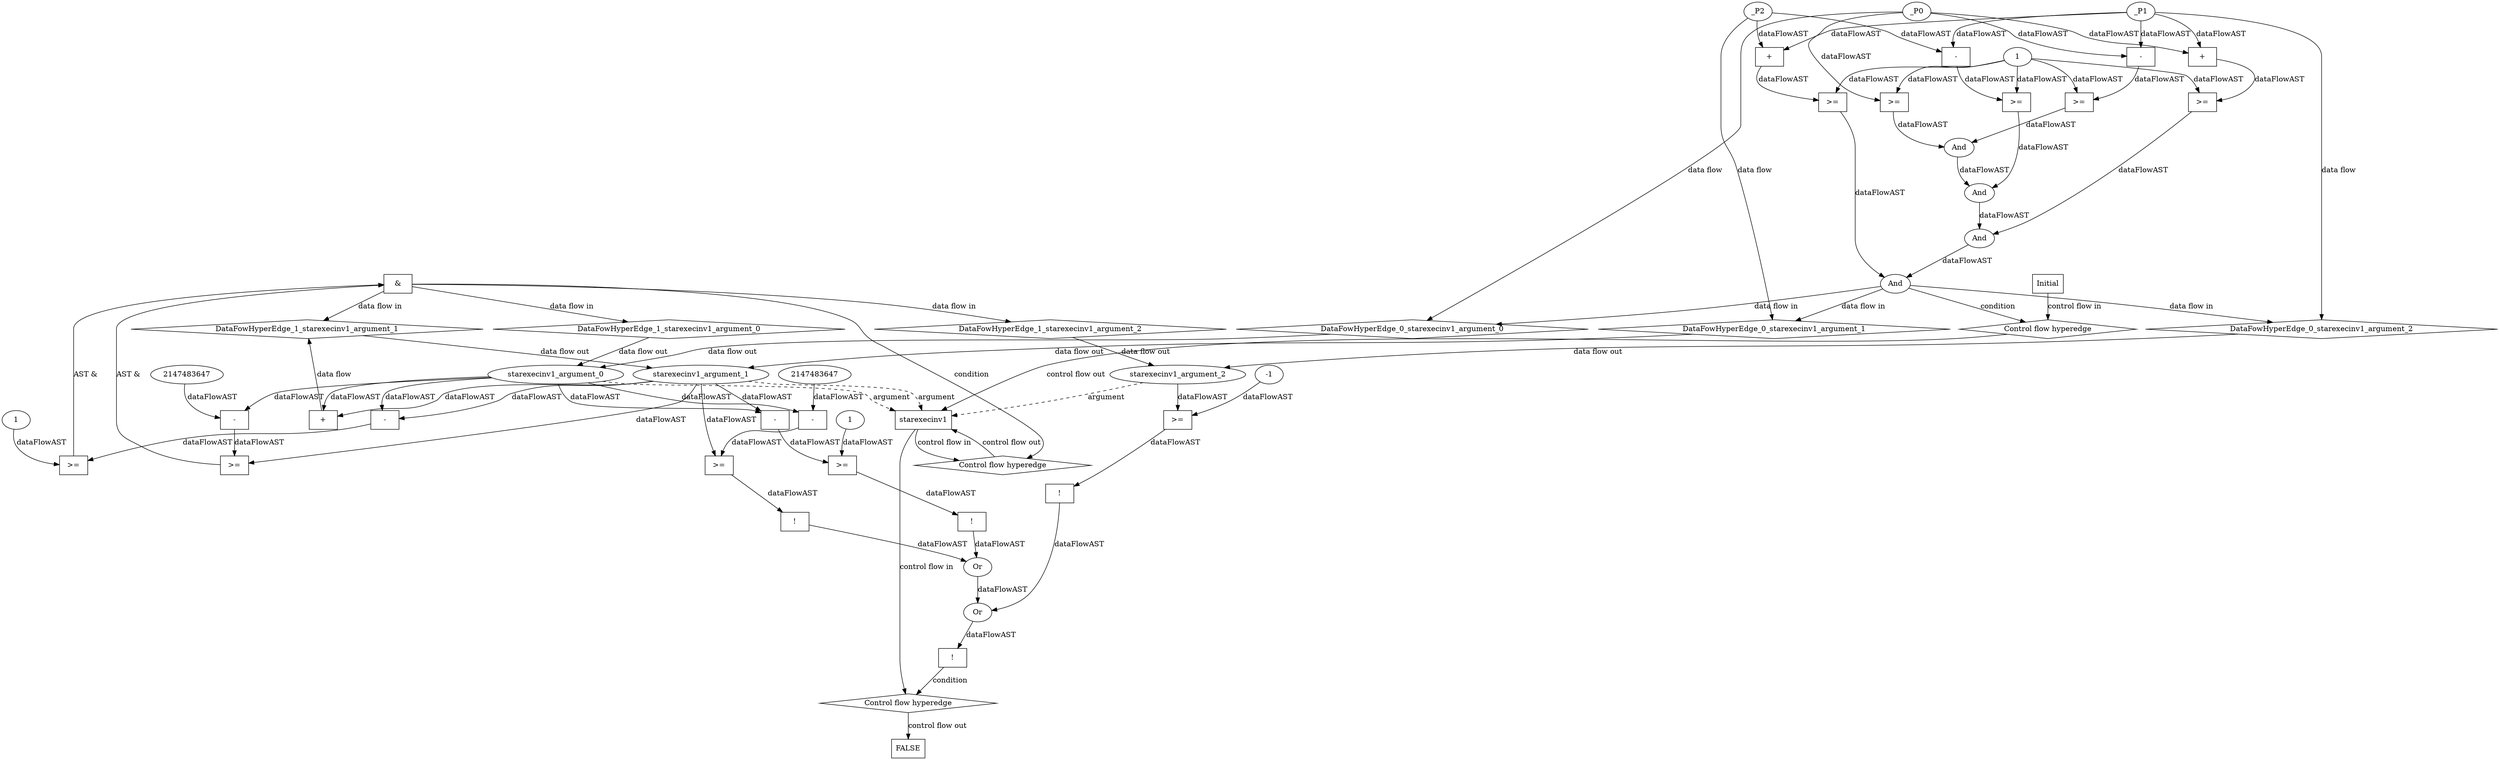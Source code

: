digraph dag {
"starexecinv1" [label="starexecinv1" nodeName="starexecinv1" class=cfn  shape="rect"];
FALSE [label="FALSE" nodeName=FALSE class=cfn  shape="rect"];
Initial [label="Initial" nodeName=Initial class=cfn  shape="rect"];
ControlFowHyperEdge_0 [label="Control flow hyperedge" nodeName=ControlFowHyperEdge_0 class=controlFlowHyperEdge shape="diamond"];
"Initial" -> ControlFowHyperEdge_0 [label="control flow in"]
ControlFowHyperEdge_0 -> "starexecinv1" [label="control flow out"]
ControlFowHyperEdge_1 [label="Control flow hyperedge" nodeName=ControlFowHyperEdge_1 class=controlFlowHyperEdge shape="diamond"];
"starexecinv1" -> ControlFowHyperEdge_1 [label="control flow in"]
ControlFowHyperEdge_1 -> "starexecinv1" [label="control flow out"]
ControlFowHyperEdge_2 [label="Control flow hyperedge" nodeName=ControlFowHyperEdge_2 class=controlFlowHyperEdge shape="diamond"];
"starexecinv1" -> ControlFowHyperEdge_2 [label="control flow in"]
ControlFowHyperEdge_2 -> "FALSE" [label="control flow out"]
"starexecinv1_argument_0" [label="starexecinv1_argument_0" nodeName=argument0 class=argument  head="starexecinv1" shape="oval"];
"starexecinv1_argument_0" -> "starexecinv1"[label="argument" style="dashed"]
"starexecinv1_argument_1" [label="starexecinv1_argument_1" nodeName=argument1 class=argument  head="starexecinv1" shape="oval"];
"starexecinv1_argument_1" -> "starexecinv1"[label="argument" style="dashed"]
"starexecinv1_argument_2" [label="starexecinv1_argument_2" nodeName=argument2 class=argument  head="starexecinv1" shape="oval"];
"starexecinv1_argument_2" -> "starexecinv1"[label="argument" style="dashed"]

"xxxstarexecinv1___Initial_0xxxguard_0_node_0" [label="And" nodeName="xxxstarexecinv1___Initial_0xxxguard_0_node_0" class=Operator ];
"xxxstarexecinv1___Initial_0xxxguard_0_node_1" [label="And" nodeName="xxxstarexecinv1___Initial_0xxxguard_0_node_1" class=Operator ];
"xxxstarexecinv1___Initial_0xxxguard_0_node_2" [label="And" nodeName="xxxstarexecinv1___Initial_0xxxguard_0_node_2" class=Operator ];
"xxxstarexecinv1___Initial_0xxxguard_0_node_3" [label="And" nodeName="xxxstarexecinv1___Initial_0xxxguard_0_node_3" class=Operator ];
"xxxstarexecinv1___Initial_0xxxguard_0_node_4" [label=">=" nodeName="xxxstarexecinv1___Initial_0xxxguard_0_node_4" class=Operator  shape="rect"];
"xxxstarexecinv1___Initial_0xxxguard_0_node_6" [label="1" nodeName="xxxstarexecinv1___Initial_0xxxguard_0_node_6" class=Literal ];
"xxxstarexecinv1___Initial_0xxxguard_0_node_7" [label=">=" nodeName="xxxstarexecinv1___Initial_0xxxguard_0_node_7" class=Operator  shape="rect"];
"xxxstarexecinv1___Initial_0xxxguard_0_node_8" [label="-" nodeName="xxxstarexecinv1___Initial_0xxxguard_0_node_8" class= Operator shape="rect"];
"xxxstarexecinv1___Initial_0xxxguard_0_node_12" [label=">=" nodeName="xxxstarexecinv1___Initial_0xxxguard_0_node_12" class=Operator  shape="rect"];
"xxxstarexecinv1___Initial_0xxxguard_0_node_13" [label="-" nodeName="xxxstarexecinv1___Initial_0xxxguard_0_node_13" class= Operator shape="rect"];
"xxxstarexecinv1___Initial_0xxxguard_0_node_17" [label=">=" nodeName="xxxstarexecinv1___Initial_0xxxguard_0_node_17" class=Operator  shape="rect"];
"xxxstarexecinv1___Initial_0xxxguard_0_node_18" [label="+" nodeName="xxxstarexecinv1___Initial_0xxxguard_0_node_18" class= Operator shape="rect"];
"xxxstarexecinv1___Initial_0xxxguard_0_node_22" [label=">=" nodeName="xxxstarexecinv1___Initial_0xxxguard_0_node_22" class=Operator  shape="rect"];
"xxxstarexecinv1___Initial_0xxxguard_0_node_23" [label="+" nodeName="xxxstarexecinv1___Initial_0xxxguard_0_node_23" class= Operator shape="rect"];
"xxxstarexecinv1___Initial_0xxxguard_0_node_1" -> "xxxstarexecinv1___Initial_0xxxguard_0_node_0"[label="dataFlowAST"]
"xxxstarexecinv1___Initial_0xxxguard_0_node_22" -> "xxxstarexecinv1___Initial_0xxxguard_0_node_0"[label="dataFlowAST"]
"xxxstarexecinv1___Initial_0xxxguard_0_node_2" -> "xxxstarexecinv1___Initial_0xxxguard_0_node_1"[label="dataFlowAST"]
"xxxstarexecinv1___Initial_0xxxguard_0_node_17" -> "xxxstarexecinv1___Initial_0xxxguard_0_node_1"[label="dataFlowAST"]
"xxxstarexecinv1___Initial_0xxxguard_0_node_3" -> "xxxstarexecinv1___Initial_0xxxguard_0_node_2"[label="dataFlowAST"]
"xxxstarexecinv1___Initial_0xxxguard_0_node_12" -> "xxxstarexecinv1___Initial_0xxxguard_0_node_2"[label="dataFlowAST"]
"xxxstarexecinv1___Initial_0xxxguard_0_node_4" -> "xxxstarexecinv1___Initial_0xxxguard_0_node_3"[label="dataFlowAST"]
"xxxstarexecinv1___Initial_0xxxguard_0_node_7" -> "xxxstarexecinv1___Initial_0xxxguard_0_node_3"[label="dataFlowAST"]
"xxxstarexecinv1___Initial_0xxxdataFlow_0_node_0" -> "xxxstarexecinv1___Initial_0xxxguard_0_node_4"[label="dataFlowAST"]
"xxxstarexecinv1___Initial_0xxxguard_0_node_6" -> "xxxstarexecinv1___Initial_0xxxguard_0_node_4"[label="dataFlowAST"]
"xxxstarexecinv1___Initial_0xxxguard_0_node_8" -> "xxxstarexecinv1___Initial_0xxxguard_0_node_7"[label="dataFlowAST"]
"xxxstarexecinv1___Initial_0xxxguard_0_node_6" -> "xxxstarexecinv1___Initial_0xxxguard_0_node_7"[label="dataFlowAST"]
"xxxstarexecinv1___Initial_0xxxdataFlow2_node_0" -> "xxxstarexecinv1___Initial_0xxxguard_0_node_8"[label="dataFlowAST"]
"xxxstarexecinv1___Initial_0xxxdataFlow_0_node_0" -> "xxxstarexecinv1___Initial_0xxxguard_0_node_8"[label="dataFlowAST"]
"xxxstarexecinv1___Initial_0xxxguard_0_node_13" -> "xxxstarexecinv1___Initial_0xxxguard_0_node_12"[label="dataFlowAST"]
"xxxstarexecinv1___Initial_0xxxguard_0_node_6" -> "xxxstarexecinv1___Initial_0xxxguard_0_node_12"[label="dataFlowAST"]
"xxxstarexecinv1___Initial_0xxxdataFlow2_node_0" -> "xxxstarexecinv1___Initial_0xxxguard_0_node_13"[label="dataFlowAST"]
"xxxstarexecinv1___Initial_0xxxdataFlow1_node_0" -> "xxxstarexecinv1___Initial_0xxxguard_0_node_13"[label="dataFlowAST"]
"xxxstarexecinv1___Initial_0xxxguard_0_node_18" -> "xxxstarexecinv1___Initial_0xxxguard_0_node_17"[label="dataFlowAST"]
"xxxstarexecinv1___Initial_0xxxguard_0_node_6" -> "xxxstarexecinv1___Initial_0xxxguard_0_node_17"[label="dataFlowAST"]
"xxxstarexecinv1___Initial_0xxxdataFlow2_node_0" -> "xxxstarexecinv1___Initial_0xxxguard_0_node_18"[label="dataFlowAST"]
"xxxstarexecinv1___Initial_0xxxdataFlow_0_node_0" -> "xxxstarexecinv1___Initial_0xxxguard_0_node_18"[label="dataFlowAST"]
"xxxstarexecinv1___Initial_0xxxguard_0_node_23" -> "xxxstarexecinv1___Initial_0xxxguard_0_node_22"[label="dataFlowAST"]
"xxxstarexecinv1___Initial_0xxxguard_0_node_6" -> "xxxstarexecinv1___Initial_0xxxguard_0_node_22"[label="dataFlowAST"]
"xxxstarexecinv1___Initial_0xxxdataFlow2_node_0" -> "xxxstarexecinv1___Initial_0xxxguard_0_node_23"[label="dataFlowAST"]
"xxxstarexecinv1___Initial_0xxxdataFlow1_node_0" -> "xxxstarexecinv1___Initial_0xxxguard_0_node_23"[label="dataFlowAST"]

"xxxstarexecinv1___Initial_0xxxguard_0_node_0" -> "ControlFowHyperEdge_0" [label="condition"];
"xxxstarexecinv1___Initial_0xxxdataFlow_0_node_0" [label="_P0" nodeName="xxxstarexecinv1___Initial_0xxxdataFlow_0_node_0" class=Constant ];

"xxxstarexecinv1___Initial_0xxxdataFlow_0_node_0" -> "DataFowHyperEdge_0_starexecinv1_argument_0" [label="data flow"];
"xxxstarexecinv1___Initial_0xxxdataFlow1_node_0" [label="_P2" nodeName="xxxstarexecinv1___Initial_0xxxdataFlow1_node_0" class=Constant ];

"xxxstarexecinv1___Initial_0xxxdataFlow1_node_0" -> "DataFowHyperEdge_0_starexecinv1_argument_1" [label="data flow"];
"xxxstarexecinv1___Initial_0xxxdataFlow2_node_0" [label="_P1" nodeName="xxxstarexecinv1___Initial_0xxxdataFlow2_node_0" class=Constant ];

"xxxstarexecinv1___Initial_0xxxdataFlow2_node_0" -> "DataFowHyperEdge_0_starexecinv1_argument_2" [label="data flow"];
"xxxstarexecinv1___starexecinv1_1xxx_and" [label="&" nodeName="xxxstarexecinv1___starexecinv1_1xxx_and" class=Operator shape="rect"];
"xxxstarexecinv1___starexecinv1_1xxxguard_0_node_0" [label=">=" nodeName="xxxstarexecinv1___starexecinv1_1xxxguard_0_node_0" class=Operator  shape="rect"];
"xxxstarexecinv1___starexecinv1_1xxxguard_0_node_1" [label="-" nodeName="xxxstarexecinv1___starexecinv1_1xxxguard_0_node_1" class= Operator shape="rect"];
"xxxstarexecinv1___starexecinv1_1xxxguard_0_node_4" [label="1" nodeName="xxxstarexecinv1___starexecinv1_1xxxguard_0_node_4" class=Literal ];
"xxxstarexecinv1___starexecinv1_1xxxguard_0_node_1" -> "xxxstarexecinv1___starexecinv1_1xxxguard_0_node_0"[label="dataFlowAST"]
"xxxstarexecinv1___starexecinv1_1xxxguard_0_node_4" -> "xxxstarexecinv1___starexecinv1_1xxxguard_0_node_0"[label="dataFlowAST"]
"starexecinv1_argument_0" -> "xxxstarexecinv1___starexecinv1_1xxxguard_0_node_1"[label="dataFlowAST"]
"starexecinv1_argument_1" -> "xxxstarexecinv1___starexecinv1_1xxxguard_0_node_1"[label="dataFlowAST"]

"xxxstarexecinv1___starexecinv1_1xxxguard_0_node_0" -> "xxxstarexecinv1___starexecinv1_1xxx_and" [label="AST &"];
"xxxstarexecinv1___starexecinv1_1xxxguard1_node_0" [label=">=" nodeName="xxxstarexecinv1___starexecinv1_1xxxguard1_node_0" class=Operator  shape="rect"];
"xxxstarexecinv1___starexecinv1_1xxxguard1_node_2" [label="-" nodeName="xxxstarexecinv1___starexecinv1_1xxxguard1_node_2" class= Operator shape="rect"];
"xxxstarexecinv1___starexecinv1_1xxxguard1_node_3" [label="2147483647" nodeName="xxxstarexecinv1___starexecinv1_1xxxguard1_node_3" class=Literal ];
"starexecinv1_argument_1" -> "xxxstarexecinv1___starexecinv1_1xxxguard1_node_0"[label="dataFlowAST"]
"xxxstarexecinv1___starexecinv1_1xxxguard1_node_2" -> "xxxstarexecinv1___starexecinv1_1xxxguard1_node_0"[label="dataFlowAST"]
"xxxstarexecinv1___starexecinv1_1xxxguard1_node_3" -> "xxxstarexecinv1___starexecinv1_1xxxguard1_node_2"[label="dataFlowAST"]
"starexecinv1_argument_0" -> "xxxstarexecinv1___starexecinv1_1xxxguard1_node_2"[label="dataFlowAST"]

"xxxstarexecinv1___starexecinv1_1xxxguard1_node_0" -> "xxxstarexecinv1___starexecinv1_1xxx_and" [label="AST &"];
"xxxstarexecinv1___starexecinv1_1xxx_and" -> "ControlFowHyperEdge_1" [label="condition"];
"xxxstarexecinv1___starexecinv1_1xxxdataFlow_0_node_0" [label="+" nodeName="xxxstarexecinv1___starexecinv1_1xxxdataFlow_0_node_0" class= Operator shape="rect"];
"starexecinv1_argument_1" -> "xxxstarexecinv1___starexecinv1_1xxxdataFlow_0_node_0"[label="dataFlowAST"]
"starexecinv1_argument_0" -> "xxxstarexecinv1___starexecinv1_1xxxdataFlow_0_node_0"[label="dataFlowAST"]

"xxxstarexecinv1___starexecinv1_1xxxdataFlow_0_node_0" -> "DataFowHyperEdge_1_starexecinv1_argument_1" [label="data flow"];
"xxxFALSE___starexecinv1_2xxxguard_0_node_0" [label="!" nodeName="xxxFALSE___starexecinv1_2xxxguard_0_node_0" class=Operator shape="rect"];
"xxxFALSE___starexecinv1_2xxxguard_0_node_1" [label="Or" nodeName="xxxFALSE___starexecinv1_2xxxguard_0_node_1" class=Operator ];
"xxxFALSE___starexecinv1_2xxxguard_0_node_2" [label="Or" nodeName="xxxFALSE___starexecinv1_2xxxguard_0_node_2" class=Operator ];
"xxxFALSE___starexecinv1_2xxxguard_0_node_3" [label="!" nodeName="xxxFALSE___starexecinv1_2xxxguard_0_node_3" class=Operator shape="rect"];
"xxxFALSE___starexecinv1_2xxxguard_0_node_4" [label=">=" nodeName="xxxFALSE___starexecinv1_2xxxguard_0_node_4" class=Operator  shape="rect"];
"xxxFALSE___starexecinv1_2xxxguard_0_node_5" [label="-" nodeName="xxxFALSE___starexecinv1_2xxxguard_0_node_5" class= Operator shape="rect"];
"xxxFALSE___starexecinv1_2xxxguard_0_node_8" [label="1" nodeName="xxxFALSE___starexecinv1_2xxxguard_0_node_8" class=Literal ];
"xxxFALSE___starexecinv1_2xxxguard_0_node_9" [label="!" nodeName="xxxFALSE___starexecinv1_2xxxguard_0_node_9" class=Operator shape="rect"];
"xxxFALSE___starexecinv1_2xxxguard_0_node_10" [label=">=" nodeName="xxxFALSE___starexecinv1_2xxxguard_0_node_10" class=Operator  shape="rect"];
"xxxFALSE___starexecinv1_2xxxguard_0_node_12" [label="-" nodeName="xxxFALSE___starexecinv1_2xxxguard_0_node_12" class= Operator shape="rect"];
"xxxFALSE___starexecinv1_2xxxguard_0_node_13" [label="2147483647" nodeName="xxxFALSE___starexecinv1_2xxxguard_0_node_13" class=Literal ];
"xxxFALSE___starexecinv1_2xxxguard_0_node_15" [label="!" nodeName="xxxFALSE___starexecinv1_2xxxguard_0_node_15" class=Operator shape="rect"];
"xxxFALSE___starexecinv1_2xxxguard_0_node_16" [label=">=" nodeName="xxxFALSE___starexecinv1_2xxxguard_0_node_16" class=Operator  shape="rect"];
"xxxFALSE___starexecinv1_2xxxguard_0_node_17" [label="-1" nodeName="xxxFALSE___starexecinv1_2xxxguard_0_node_17" class=Literal ];
"xxxFALSE___starexecinv1_2xxxguard_0_node_1" -> "xxxFALSE___starexecinv1_2xxxguard_0_node_0"[label="dataFlowAST"]
"xxxFALSE___starexecinv1_2xxxguard_0_node_2" -> "xxxFALSE___starexecinv1_2xxxguard_0_node_1"[label="dataFlowAST"]
"xxxFALSE___starexecinv1_2xxxguard_0_node_15" -> "xxxFALSE___starexecinv1_2xxxguard_0_node_1"[label="dataFlowAST"]
"xxxFALSE___starexecinv1_2xxxguard_0_node_3" -> "xxxFALSE___starexecinv1_2xxxguard_0_node_2"[label="dataFlowAST"]
"xxxFALSE___starexecinv1_2xxxguard_0_node_9" -> "xxxFALSE___starexecinv1_2xxxguard_0_node_2"[label="dataFlowAST"]
"xxxFALSE___starexecinv1_2xxxguard_0_node_4" -> "xxxFALSE___starexecinv1_2xxxguard_0_node_3"[label="dataFlowAST"]
"xxxFALSE___starexecinv1_2xxxguard_0_node_5" -> "xxxFALSE___starexecinv1_2xxxguard_0_node_4"[label="dataFlowAST"]
"xxxFALSE___starexecinv1_2xxxguard_0_node_8" -> "xxxFALSE___starexecinv1_2xxxguard_0_node_4"[label="dataFlowAST"]
"starexecinv1_argument_0" -> "xxxFALSE___starexecinv1_2xxxguard_0_node_5"[label="dataFlowAST"]
"starexecinv1_argument_1" -> "xxxFALSE___starexecinv1_2xxxguard_0_node_5"[label="dataFlowAST"]
"xxxFALSE___starexecinv1_2xxxguard_0_node_10" -> "xxxFALSE___starexecinv1_2xxxguard_0_node_9"[label="dataFlowAST"]
"starexecinv1_argument_1" -> "xxxFALSE___starexecinv1_2xxxguard_0_node_10"[label="dataFlowAST"]
"xxxFALSE___starexecinv1_2xxxguard_0_node_12" -> "xxxFALSE___starexecinv1_2xxxguard_0_node_10"[label="dataFlowAST"]
"xxxFALSE___starexecinv1_2xxxguard_0_node_13" -> "xxxFALSE___starexecinv1_2xxxguard_0_node_12"[label="dataFlowAST"]
"starexecinv1_argument_0" -> "xxxFALSE___starexecinv1_2xxxguard_0_node_12"[label="dataFlowAST"]
"xxxFALSE___starexecinv1_2xxxguard_0_node_16" -> "xxxFALSE___starexecinv1_2xxxguard_0_node_15"[label="dataFlowAST"]
"xxxFALSE___starexecinv1_2xxxguard_0_node_17" -> "xxxFALSE___starexecinv1_2xxxguard_0_node_16"[label="dataFlowAST"]
"starexecinv1_argument_2" -> "xxxFALSE___starexecinv1_2xxxguard_0_node_16"[label="dataFlowAST"]

"xxxFALSE___starexecinv1_2xxxguard_0_node_0" -> "ControlFowHyperEdge_2" [label="condition"];
"DataFowHyperEdge_0_starexecinv1_argument_0" [label="DataFowHyperEdge_0_starexecinv1_argument_0" nodeName="DataFowHyperEdge_0_starexecinv1_argument_0" class=DataFlowHyperedge shape="diamond"];
"DataFowHyperEdge_0_starexecinv1_argument_0" -> "starexecinv1_argument_0"[label="data flow out"]
"xxxstarexecinv1___Initial_0xxxguard_0_node_0" -> "DataFowHyperEdge_0_starexecinv1_argument_0"[label="data flow in"]
"DataFowHyperEdge_0_starexecinv1_argument_1" [label="DataFowHyperEdge_0_starexecinv1_argument_1" nodeName="DataFowHyperEdge_0_starexecinv1_argument_1" class=DataFlowHyperedge shape="diamond"];
"DataFowHyperEdge_0_starexecinv1_argument_1" -> "starexecinv1_argument_1"[label="data flow out"]
"xxxstarexecinv1___Initial_0xxxguard_0_node_0" -> "DataFowHyperEdge_0_starexecinv1_argument_1"[label="data flow in"]
"DataFowHyperEdge_0_starexecinv1_argument_2" [label="DataFowHyperEdge_0_starexecinv1_argument_2" nodeName="DataFowHyperEdge_0_starexecinv1_argument_2" class=DataFlowHyperedge shape="diamond"];
"DataFowHyperEdge_0_starexecinv1_argument_2" -> "starexecinv1_argument_2"[label="data flow out"]
"xxxstarexecinv1___Initial_0xxxguard_0_node_0" -> "DataFowHyperEdge_0_starexecinv1_argument_2"[label="data flow in"]
"DataFowHyperEdge_1_starexecinv1_argument_0" [label="DataFowHyperEdge_1_starexecinv1_argument_0" nodeName="DataFowHyperEdge_1_starexecinv1_argument_0" class=DataFlowHyperedge shape="diamond"];
"DataFowHyperEdge_1_starexecinv1_argument_0" -> "starexecinv1_argument_0"[label="data flow out"]
"xxxstarexecinv1___starexecinv1_1xxx_and" -> "DataFowHyperEdge_1_starexecinv1_argument_0"[label="data flow in"]
"DataFowHyperEdge_1_starexecinv1_argument_1" [label="DataFowHyperEdge_1_starexecinv1_argument_1" nodeName="DataFowHyperEdge_1_starexecinv1_argument_1" class=DataFlowHyperedge shape="diamond"];
"DataFowHyperEdge_1_starexecinv1_argument_1" -> "starexecinv1_argument_1"[label="data flow out"]
"xxxstarexecinv1___starexecinv1_1xxx_and" -> "DataFowHyperEdge_1_starexecinv1_argument_1"[label="data flow in"]
"DataFowHyperEdge_1_starexecinv1_argument_2" [label="DataFowHyperEdge_1_starexecinv1_argument_2" nodeName="DataFowHyperEdge_1_starexecinv1_argument_2" class=DataFlowHyperedge shape="diamond"];
"DataFowHyperEdge_1_starexecinv1_argument_2" -> "starexecinv1_argument_2"[label="data flow out"]
"xxxstarexecinv1___starexecinv1_1xxx_and" -> "DataFowHyperEdge_1_starexecinv1_argument_2"[label="data flow in"]




}
